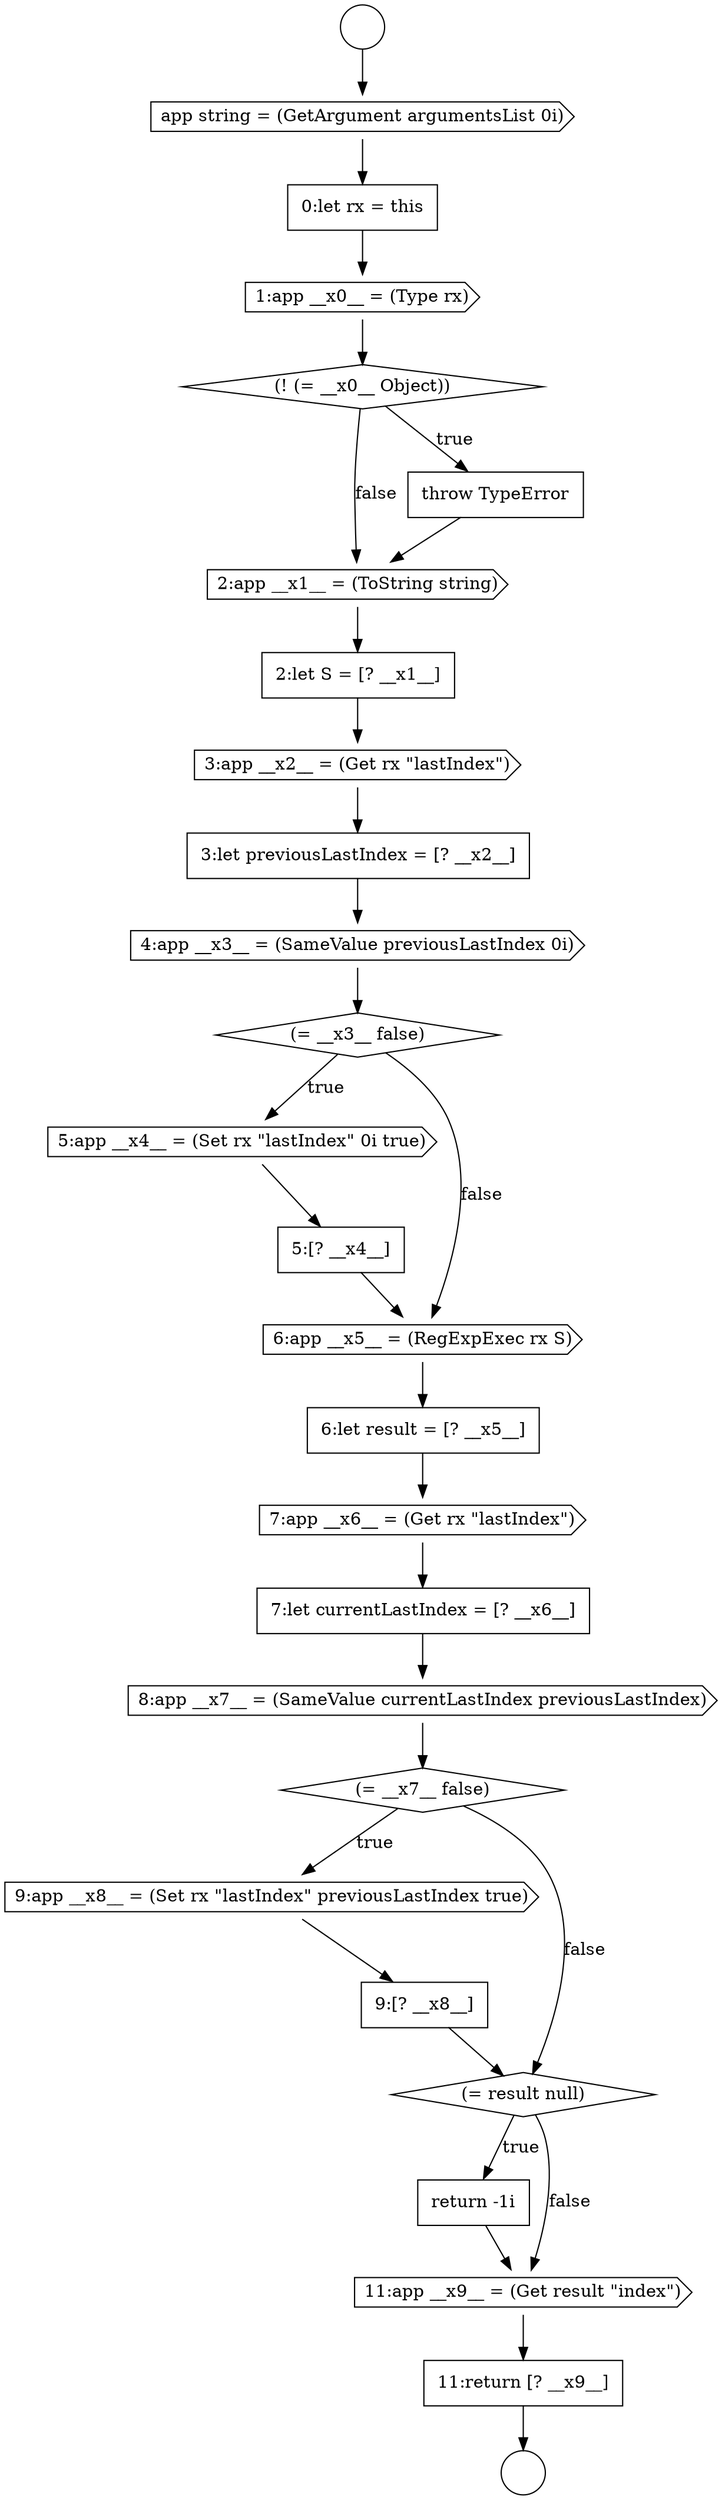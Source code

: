digraph {
  node15440 [shape=cds, label=<<font color="black">8:app __x7__ = (SameValue currentLastIndex previousLastIndex)</font>> color="black" fillcolor="white" style=filled]
  node15435 [shape=none, margin=0, label=<<font color="black">
    <table border="0" cellborder="1" cellspacing="0" cellpadding="10">
      <tr><td align="left">5:[? __x4__]</td></tr>
    </table>
  </font>> color="black" fillcolor="white" style=filled]
  node15424 [shape=none, margin=0, label=<<font color="black">
    <table border="0" cellborder="1" cellspacing="0" cellpadding="10">
      <tr><td align="left">0:let rx = this</td></tr>
    </table>
  </font>> color="black" fillcolor="white" style=filled]
  node15422 [shape=circle label=" " color="black" fillcolor="white" style=filled]
  node15421 [shape=circle label=" " color="black" fillcolor="white" style=filled]
  node15428 [shape=cds, label=<<font color="black">2:app __x1__ = (ToString string)</font>> color="black" fillcolor="white" style=filled]
  node15438 [shape=cds, label=<<font color="black">7:app __x6__ = (Get rx &quot;lastIndex&quot;)</font>> color="black" fillcolor="white" style=filled]
  node15432 [shape=cds, label=<<font color="black">4:app __x3__ = (SameValue previousLastIndex 0i)</font>> color="black" fillcolor="white" style=filled]
  node15447 [shape=none, margin=0, label=<<font color="black">
    <table border="0" cellborder="1" cellspacing="0" cellpadding="10">
      <tr><td align="left">11:return [? __x9__]</td></tr>
    </table>
  </font>> color="black" fillcolor="white" style=filled]
  node15443 [shape=none, margin=0, label=<<font color="black">
    <table border="0" cellborder="1" cellspacing="0" cellpadding="10">
      <tr><td align="left">9:[? __x8__]</td></tr>
    </table>
  </font>> color="black" fillcolor="white" style=filled]
  node15425 [shape=cds, label=<<font color="black">1:app __x0__ = (Type rx)</font>> color="black" fillcolor="white" style=filled]
  node15426 [shape=diamond, label=<<font color="black">(! (= __x0__ Object))</font>> color="black" fillcolor="white" style=filled]
  node15441 [shape=diamond, label=<<font color="black">(= __x7__ false)</font>> color="black" fillcolor="white" style=filled]
  node15445 [shape=none, margin=0, label=<<font color="black">
    <table border="0" cellborder="1" cellspacing="0" cellpadding="10">
      <tr><td align="left">return -1i</td></tr>
    </table>
  </font>> color="black" fillcolor="white" style=filled]
  node15430 [shape=cds, label=<<font color="black">3:app __x2__ = (Get rx &quot;lastIndex&quot;)</font>> color="black" fillcolor="white" style=filled]
  node15434 [shape=cds, label=<<font color="black">5:app __x4__ = (Set rx &quot;lastIndex&quot; 0i true)</font>> color="black" fillcolor="white" style=filled]
  node15439 [shape=none, margin=0, label=<<font color="black">
    <table border="0" cellborder="1" cellspacing="0" cellpadding="10">
      <tr><td align="left">7:let currentLastIndex = [? __x6__]</td></tr>
    </table>
  </font>> color="black" fillcolor="white" style=filled]
  node15442 [shape=cds, label=<<font color="black">9:app __x8__ = (Set rx &quot;lastIndex&quot; previousLastIndex true)</font>> color="black" fillcolor="white" style=filled]
  node15431 [shape=none, margin=0, label=<<font color="black">
    <table border="0" cellborder="1" cellspacing="0" cellpadding="10">
      <tr><td align="left">3:let previousLastIndex = [? __x2__]</td></tr>
    </table>
  </font>> color="black" fillcolor="white" style=filled]
  node15446 [shape=cds, label=<<font color="black">11:app __x9__ = (Get result &quot;index&quot;)</font>> color="black" fillcolor="white" style=filled]
  node15427 [shape=none, margin=0, label=<<font color="black">
    <table border="0" cellborder="1" cellspacing="0" cellpadding="10">
      <tr><td align="left">throw TypeError</td></tr>
    </table>
  </font>> color="black" fillcolor="white" style=filled]
  node15423 [shape=cds, label=<<font color="black">app string = (GetArgument argumentsList 0i)</font>> color="black" fillcolor="white" style=filled]
  node15433 [shape=diamond, label=<<font color="black">(= __x3__ false)</font>> color="black" fillcolor="white" style=filled]
  node15436 [shape=cds, label=<<font color="black">6:app __x5__ = (RegExpExec rx S)</font>> color="black" fillcolor="white" style=filled]
  node15437 [shape=none, margin=0, label=<<font color="black">
    <table border="0" cellborder="1" cellspacing="0" cellpadding="10">
      <tr><td align="left">6:let result = [? __x5__]</td></tr>
    </table>
  </font>> color="black" fillcolor="white" style=filled]
  node15444 [shape=diamond, label=<<font color="black">(= result null)</font>> color="black" fillcolor="white" style=filled]
  node15429 [shape=none, margin=0, label=<<font color="black">
    <table border="0" cellborder="1" cellspacing="0" cellpadding="10">
      <tr><td align="left">2:let S = [? __x1__]</td></tr>
    </table>
  </font>> color="black" fillcolor="white" style=filled]
  node15445 -> node15446 [ color="black"]
  node15438 -> node15439 [ color="black"]
  node15435 -> node15436 [ color="black"]
  node15424 -> node15425 [ color="black"]
  node15423 -> node15424 [ color="black"]
  node15440 -> node15441 [ color="black"]
  node15433 -> node15434 [label=<<font color="black">true</font>> color="black"]
  node15433 -> node15436 [label=<<font color="black">false</font>> color="black"]
  node15437 -> node15438 [ color="black"]
  node15436 -> node15437 [ color="black"]
  node15444 -> node15445 [label=<<font color="black">true</font>> color="black"]
  node15444 -> node15446 [label=<<font color="black">false</font>> color="black"]
  node15426 -> node15427 [label=<<font color="black">true</font>> color="black"]
  node15426 -> node15428 [label=<<font color="black">false</font>> color="black"]
  node15443 -> node15444 [ color="black"]
  node15431 -> node15432 [ color="black"]
  node15430 -> node15431 [ color="black"]
  node15446 -> node15447 [ color="black"]
  node15447 -> node15422 [ color="black"]
  node15434 -> node15435 [ color="black"]
  node15441 -> node15442 [label=<<font color="black">true</font>> color="black"]
  node15441 -> node15444 [label=<<font color="black">false</font>> color="black"]
  node15439 -> node15440 [ color="black"]
  node15429 -> node15430 [ color="black"]
  node15425 -> node15426 [ color="black"]
  node15427 -> node15428 [ color="black"]
  node15428 -> node15429 [ color="black"]
  node15432 -> node15433 [ color="black"]
  node15442 -> node15443 [ color="black"]
  node15421 -> node15423 [ color="black"]
}
